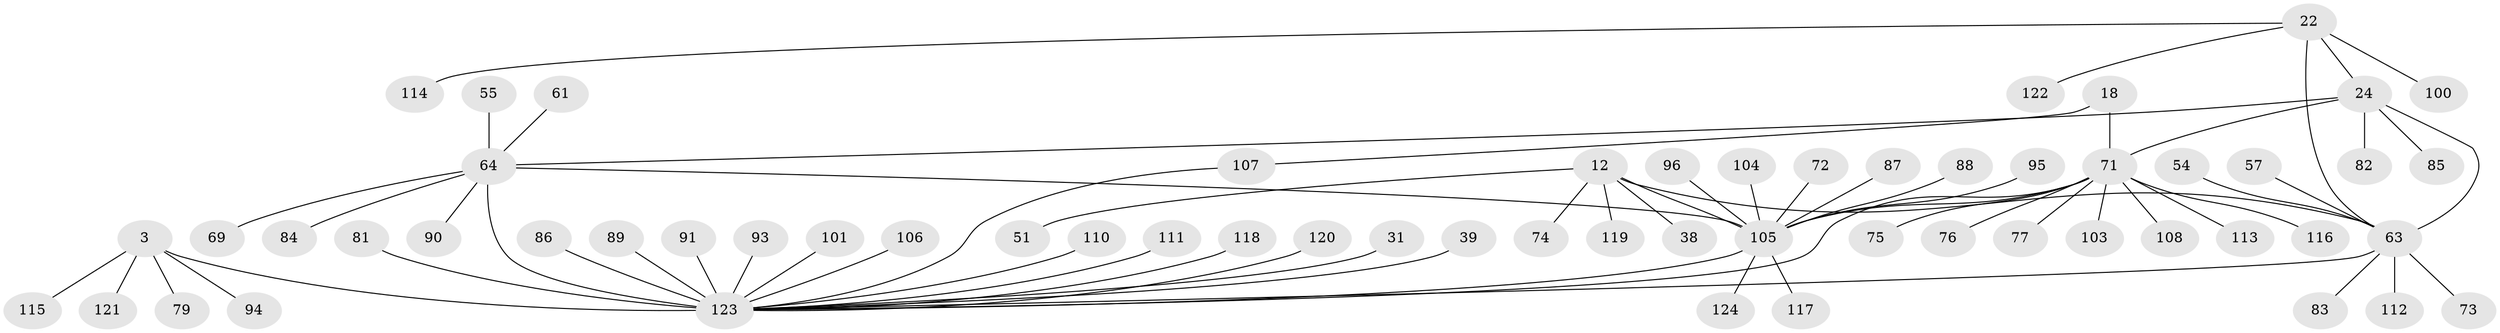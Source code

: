 // original degree distribution, {9: 0.04838709677419355, 8: 0.04838709677419355, 6: 0.03225806451612903, 11: 0.024193548387096774, 10: 0.04032258064516129, 7: 0.03225806451612903, 5: 0.008064516129032258, 14: 0.008064516129032258, 1: 0.5645161290322581, 2: 0.14516129032258066, 3: 0.04838709677419355}
// Generated by graph-tools (version 1.1) at 2025/57/03/04/25 21:57:20]
// undirected, 62 vertices, 68 edges
graph export_dot {
graph [start="1"]
  node [color=gray90,style=filled];
  3 [super="+2"];
  12 [super="+10"];
  18 [super="+14"];
  22 [super="+21"];
  24 [super="+23"];
  31;
  38;
  39;
  51;
  54;
  55;
  57;
  61;
  63 [super="+62"];
  64 [super="+30"];
  69;
  71 [super="+17+56+70"];
  72;
  73;
  74;
  75 [super="+48"];
  76;
  77;
  79;
  81 [super="+65"];
  82;
  83;
  84 [super="+58"];
  85;
  86;
  87;
  88;
  89;
  90 [super="+40"];
  91 [super="+42"];
  93;
  94;
  95;
  96;
  100;
  101;
  103 [super="+97"];
  104;
  105 [super="+80+11+33+35+59+67+68"];
  106 [super="+92+102"];
  107;
  108;
  110;
  111;
  112;
  113;
  114;
  115;
  116;
  117 [super="+52"];
  118;
  119;
  120 [super="+99+109"];
  121;
  122 [super="+49"];
  123 [super="+43+28+98"];
  124;
  3 -- 121;
  3 -- 79;
  3 -- 115;
  3 -- 94;
  3 -- 123 [weight=8];
  12 -- 51;
  12 -- 74;
  12 -- 38;
  12 -- 119;
  12 -- 105 [weight=8];
  12 -- 63;
  18 -- 107;
  18 -- 71 [weight=8];
  22 -- 24 [weight=4];
  22 -- 114;
  22 -- 100;
  22 -- 122;
  22 -- 63 [weight=4];
  24 -- 82;
  24 -- 85;
  24 -- 71 [weight=2];
  24 -- 63 [weight=4];
  24 -- 64;
  31 -- 123;
  39 -- 123;
  54 -- 63;
  55 -- 64;
  57 -- 63;
  61 -- 64;
  63 -- 123 [weight=4];
  63 -- 73;
  63 -- 112;
  63 -- 83;
  64 -- 69;
  64 -- 84;
  64 -- 90;
  64 -- 123 [weight=9];
  64 -- 105;
  71 -- 75;
  71 -- 76;
  71 -- 77;
  71 -- 103;
  71 -- 105 [weight=2];
  71 -- 108;
  71 -- 113;
  71 -- 116;
  71 -- 123 [weight=3];
  72 -- 105;
  81 -- 123;
  86 -- 123;
  87 -- 105;
  88 -- 105;
  89 -- 123;
  91 -- 123;
  93 -- 123;
  95 -- 105;
  96 -- 105;
  101 -- 123;
  104 -- 105;
  105 -- 117;
  105 -- 123 [weight=4];
  105 -- 124;
  106 -- 123;
  107 -- 123;
  110 -- 123;
  111 -- 123;
  118 -- 123;
  120 -- 123;
}
